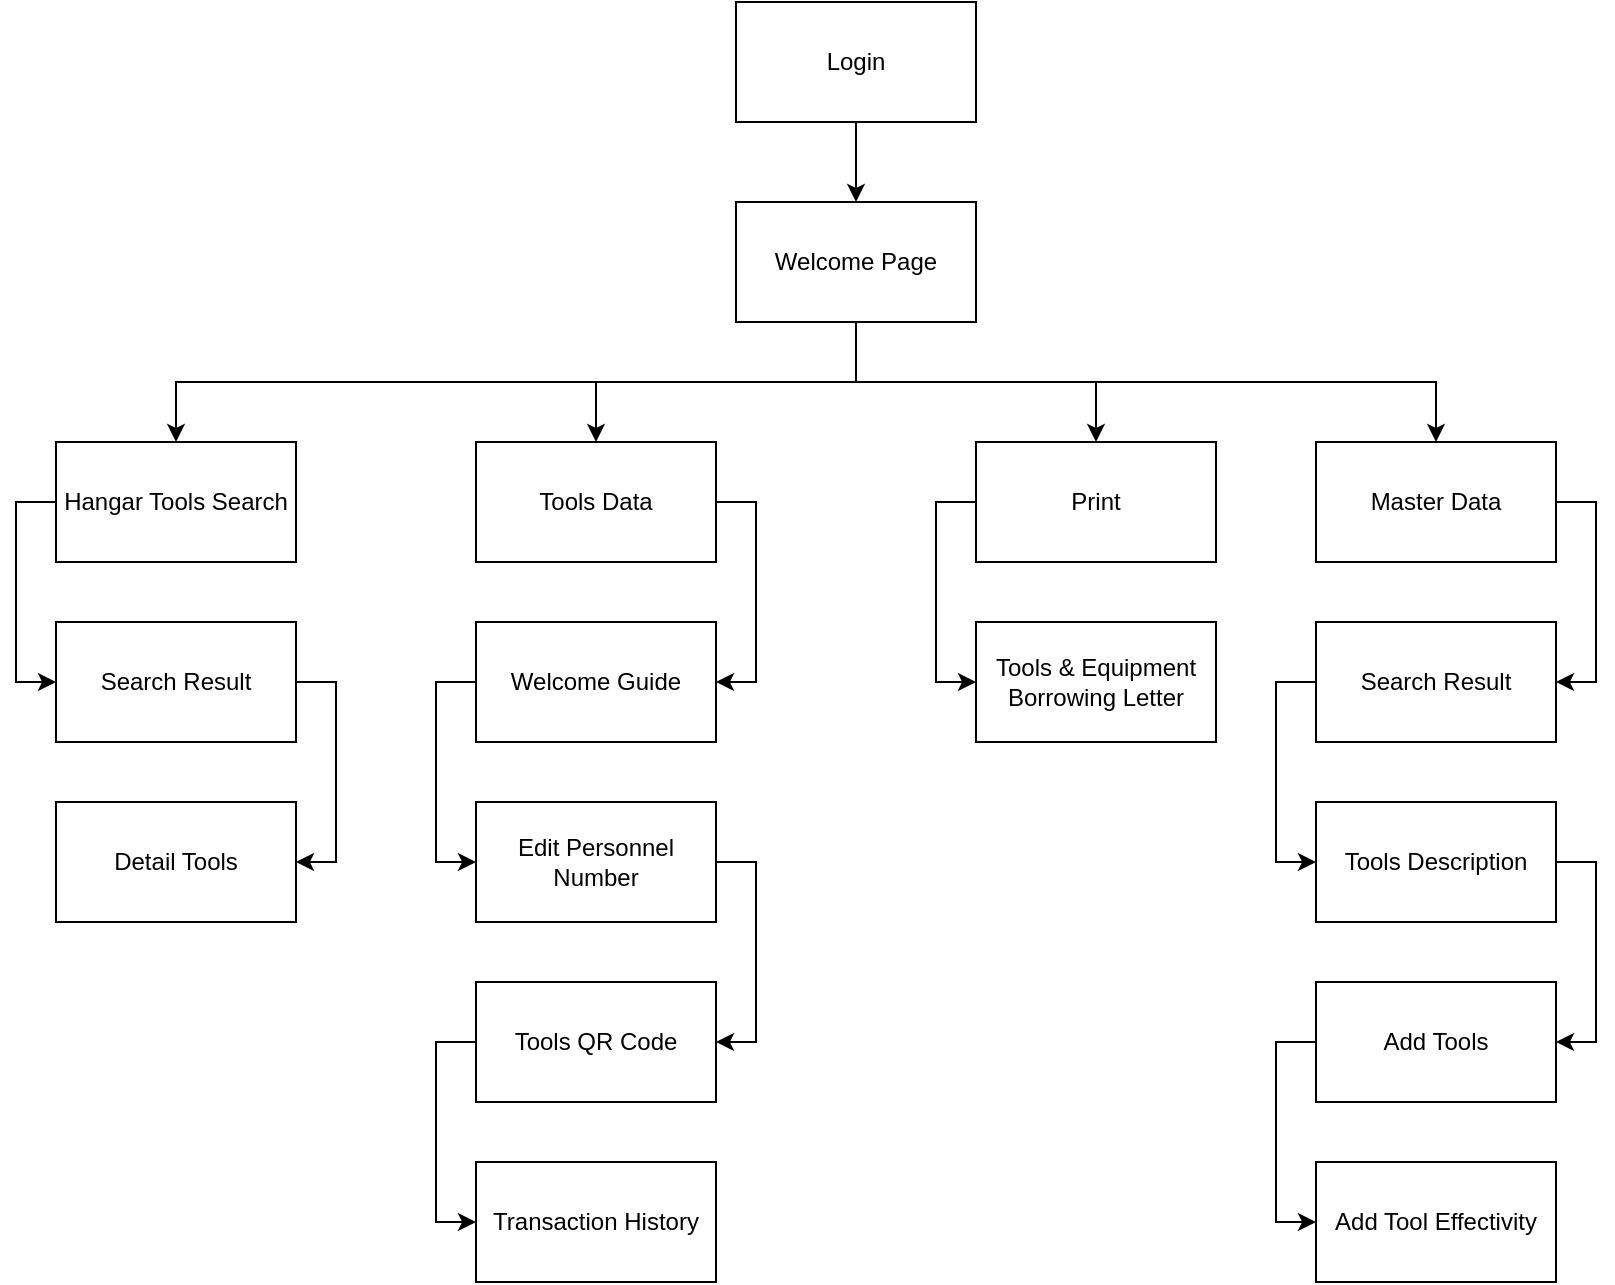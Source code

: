 <mxfile version="22.0.8" type="device">
  <diagram name="Page-1" id="0Fy6ffbwvWfcE-OzpnfV">
    <mxGraphModel dx="2440" dy="982" grid="1" gridSize="10" guides="1" tooltips="1" connect="1" arrows="1" fold="1" page="1" pageScale="1" pageWidth="850" pageHeight="1100" math="0" shadow="0">
      <root>
        <mxCell id="0" />
        <mxCell id="1" parent="0" />
        <mxCell id="9hIp2UkibbLVLMk4ZTwH-8" style="edgeStyle=orthogonalEdgeStyle;rounded=0;orthogonalLoop=1;jettySize=auto;html=1;exitX=0.5;exitY=1;exitDx=0;exitDy=0;entryX=0.5;entryY=0;entryDx=0;entryDy=0;" edge="1" parent="1" source="9hIp2UkibbLVLMk4ZTwH-1" target="9hIp2UkibbLVLMk4ZTwH-2">
          <mxGeometry relative="1" as="geometry" />
        </mxCell>
        <mxCell id="9hIp2UkibbLVLMk4ZTwH-1" value="Login" style="rounded=0;whiteSpace=wrap;html=1;" vertex="1" parent="1">
          <mxGeometry x="350" y="110" width="120" height="60" as="geometry" />
        </mxCell>
        <mxCell id="9hIp2UkibbLVLMk4ZTwH-9" style="edgeStyle=orthogonalEdgeStyle;rounded=0;orthogonalLoop=1;jettySize=auto;html=1;exitX=0.5;exitY=1;exitDx=0;exitDy=0;entryX=0.5;entryY=0;entryDx=0;entryDy=0;" edge="1" parent="1" source="9hIp2UkibbLVLMk4ZTwH-2" target="9hIp2UkibbLVLMk4ZTwH-6">
          <mxGeometry relative="1" as="geometry" />
        </mxCell>
        <mxCell id="9hIp2UkibbLVLMk4ZTwH-10" style="edgeStyle=orthogonalEdgeStyle;rounded=0;orthogonalLoop=1;jettySize=auto;html=1;exitX=0.5;exitY=1;exitDx=0;exitDy=0;entryX=0.5;entryY=0;entryDx=0;entryDy=0;" edge="1" parent="1" source="9hIp2UkibbLVLMk4ZTwH-2" target="9hIp2UkibbLVLMk4ZTwH-7">
          <mxGeometry relative="1" as="geometry" />
        </mxCell>
        <mxCell id="9hIp2UkibbLVLMk4ZTwH-11" style="edgeStyle=orthogonalEdgeStyle;rounded=0;orthogonalLoop=1;jettySize=auto;html=1;exitX=0.5;exitY=1;exitDx=0;exitDy=0;entryX=0.5;entryY=0;entryDx=0;entryDy=0;" edge="1" parent="1" source="9hIp2UkibbLVLMk4ZTwH-2" target="9hIp2UkibbLVLMk4ZTwH-4">
          <mxGeometry relative="1" as="geometry" />
        </mxCell>
        <mxCell id="9hIp2UkibbLVLMk4ZTwH-12" style="edgeStyle=orthogonalEdgeStyle;rounded=0;orthogonalLoop=1;jettySize=auto;html=1;exitX=0.5;exitY=1;exitDx=0;exitDy=0;entryX=0.5;entryY=0;entryDx=0;entryDy=0;" edge="1" parent="1" source="9hIp2UkibbLVLMk4ZTwH-2" target="9hIp2UkibbLVLMk4ZTwH-5">
          <mxGeometry relative="1" as="geometry" />
        </mxCell>
        <mxCell id="9hIp2UkibbLVLMk4ZTwH-2" value="Welcome Page" style="rounded=0;whiteSpace=wrap;html=1;" vertex="1" parent="1">
          <mxGeometry x="350" y="210" width="120" height="60" as="geometry" />
        </mxCell>
        <mxCell id="9hIp2UkibbLVLMk4ZTwH-39" style="edgeStyle=orthogonalEdgeStyle;rounded=0;orthogonalLoop=1;jettySize=auto;html=1;exitX=0;exitY=0.5;exitDx=0;exitDy=0;entryX=0;entryY=0.5;entryDx=0;entryDy=0;" edge="1" parent="1" source="9hIp2UkibbLVLMk4ZTwH-4" target="9hIp2UkibbLVLMk4ZTwH-25">
          <mxGeometry relative="1" as="geometry" />
        </mxCell>
        <mxCell id="9hIp2UkibbLVLMk4ZTwH-4" value="Print" style="rounded=0;whiteSpace=wrap;html=1;" vertex="1" parent="1">
          <mxGeometry x="470" y="330" width="120" height="60" as="geometry" />
        </mxCell>
        <mxCell id="9hIp2UkibbLVLMk4ZTwH-40" style="edgeStyle=orthogonalEdgeStyle;rounded=0;orthogonalLoop=1;jettySize=auto;html=1;exitX=1;exitY=0.5;exitDx=0;exitDy=0;entryX=1;entryY=0.5;entryDx=0;entryDy=0;" edge="1" parent="1" source="9hIp2UkibbLVLMk4ZTwH-5" target="9hIp2UkibbLVLMk4ZTwH-27">
          <mxGeometry relative="1" as="geometry" />
        </mxCell>
        <mxCell id="9hIp2UkibbLVLMk4ZTwH-5" value="Master Data" style="rounded=0;whiteSpace=wrap;html=1;" vertex="1" parent="1">
          <mxGeometry x="640" y="330" width="120" height="60" as="geometry" />
        </mxCell>
        <mxCell id="9hIp2UkibbLVLMk4ZTwH-35" style="edgeStyle=orthogonalEdgeStyle;rounded=0;orthogonalLoop=1;jettySize=auto;html=1;exitX=1;exitY=0.5;exitDx=0;exitDy=0;entryX=1;entryY=0.5;entryDx=0;entryDy=0;" edge="1" parent="1" source="9hIp2UkibbLVLMk4ZTwH-6" target="9hIp2UkibbLVLMk4ZTwH-17">
          <mxGeometry relative="1" as="geometry" />
        </mxCell>
        <mxCell id="9hIp2UkibbLVLMk4ZTwH-6" value="Tools Data" style="rounded=0;whiteSpace=wrap;html=1;" vertex="1" parent="1">
          <mxGeometry x="220" y="330" width="120" height="60" as="geometry" />
        </mxCell>
        <mxCell id="9hIp2UkibbLVLMk4ZTwH-32" style="edgeStyle=orthogonalEdgeStyle;rounded=0;orthogonalLoop=1;jettySize=auto;html=1;exitX=0;exitY=0.5;exitDx=0;exitDy=0;entryX=0;entryY=0.5;entryDx=0;entryDy=0;" edge="1" parent="1" source="9hIp2UkibbLVLMk4ZTwH-7" target="9hIp2UkibbLVLMk4ZTwH-13">
          <mxGeometry relative="1" as="geometry" />
        </mxCell>
        <mxCell id="9hIp2UkibbLVLMk4ZTwH-7" value="Hangar Tools Search" style="rounded=0;whiteSpace=wrap;html=1;" vertex="1" parent="1">
          <mxGeometry x="10" y="330" width="120" height="60" as="geometry" />
        </mxCell>
        <mxCell id="9hIp2UkibbLVLMk4ZTwH-33" style="edgeStyle=orthogonalEdgeStyle;rounded=0;orthogonalLoop=1;jettySize=auto;html=1;exitX=1;exitY=0.5;exitDx=0;exitDy=0;entryX=1;entryY=0.5;entryDx=0;entryDy=0;" edge="1" parent="1" source="9hIp2UkibbLVLMk4ZTwH-13" target="9hIp2UkibbLVLMk4ZTwH-14">
          <mxGeometry relative="1" as="geometry" />
        </mxCell>
        <mxCell id="9hIp2UkibbLVLMk4ZTwH-13" value="Search Result" style="rounded=0;whiteSpace=wrap;html=1;" vertex="1" parent="1">
          <mxGeometry x="10" y="420" width="120" height="60" as="geometry" />
        </mxCell>
        <mxCell id="9hIp2UkibbLVLMk4ZTwH-14" value="Detail Tools" style="rounded=0;whiteSpace=wrap;html=1;" vertex="1" parent="1">
          <mxGeometry x="10" y="510" width="120" height="60" as="geometry" />
        </mxCell>
        <mxCell id="9hIp2UkibbLVLMk4ZTwH-36" style="edgeStyle=orthogonalEdgeStyle;rounded=0;orthogonalLoop=1;jettySize=auto;html=1;exitX=0;exitY=0.5;exitDx=0;exitDy=0;entryX=0;entryY=0.5;entryDx=0;entryDy=0;" edge="1" parent="1" source="9hIp2UkibbLVLMk4ZTwH-17" target="9hIp2UkibbLVLMk4ZTwH-18">
          <mxGeometry relative="1" as="geometry" />
        </mxCell>
        <mxCell id="9hIp2UkibbLVLMk4ZTwH-17" value="Welcome Guide" style="rounded=0;whiteSpace=wrap;html=1;" vertex="1" parent="1">
          <mxGeometry x="220" y="420" width="120" height="60" as="geometry" />
        </mxCell>
        <mxCell id="9hIp2UkibbLVLMk4ZTwH-37" style="edgeStyle=orthogonalEdgeStyle;rounded=0;orthogonalLoop=1;jettySize=auto;html=1;exitX=1;exitY=0.5;exitDx=0;exitDy=0;entryX=1;entryY=0.5;entryDx=0;entryDy=0;" edge="1" parent="1" source="9hIp2UkibbLVLMk4ZTwH-18" target="9hIp2UkibbLVLMk4ZTwH-19">
          <mxGeometry relative="1" as="geometry" />
        </mxCell>
        <mxCell id="9hIp2UkibbLVLMk4ZTwH-18" value="Edit Personnel Number" style="rounded=0;whiteSpace=wrap;html=1;" vertex="1" parent="1">
          <mxGeometry x="220" y="510" width="120" height="60" as="geometry" />
        </mxCell>
        <mxCell id="9hIp2UkibbLVLMk4ZTwH-38" style="edgeStyle=orthogonalEdgeStyle;rounded=0;orthogonalLoop=1;jettySize=auto;html=1;exitX=0;exitY=0.5;exitDx=0;exitDy=0;entryX=0;entryY=0.5;entryDx=0;entryDy=0;" edge="1" parent="1" source="9hIp2UkibbLVLMk4ZTwH-19" target="9hIp2UkibbLVLMk4ZTwH-20">
          <mxGeometry relative="1" as="geometry" />
        </mxCell>
        <mxCell id="9hIp2UkibbLVLMk4ZTwH-19" value="Tools QR Code" style="rounded=0;whiteSpace=wrap;html=1;" vertex="1" parent="1">
          <mxGeometry x="220" y="600" width="120" height="60" as="geometry" />
        </mxCell>
        <mxCell id="9hIp2UkibbLVLMk4ZTwH-20" value="Transaction History" style="rounded=0;whiteSpace=wrap;html=1;" vertex="1" parent="1">
          <mxGeometry x="220" y="690" width="120" height="60" as="geometry" />
        </mxCell>
        <mxCell id="9hIp2UkibbLVLMk4ZTwH-25" value="Tools &amp;amp; Equipment Borrowing Letter" style="rounded=0;whiteSpace=wrap;html=1;" vertex="1" parent="1">
          <mxGeometry x="470" y="420" width="120" height="60" as="geometry" />
        </mxCell>
        <mxCell id="9hIp2UkibbLVLMk4ZTwH-41" style="edgeStyle=orthogonalEdgeStyle;rounded=0;orthogonalLoop=1;jettySize=auto;html=1;exitX=0;exitY=0.5;exitDx=0;exitDy=0;entryX=0;entryY=0.5;entryDx=0;entryDy=0;" edge="1" parent="1" source="9hIp2UkibbLVLMk4ZTwH-27" target="9hIp2UkibbLVLMk4ZTwH-28">
          <mxGeometry relative="1" as="geometry" />
        </mxCell>
        <mxCell id="9hIp2UkibbLVLMk4ZTwH-27" value="Search Result" style="rounded=0;whiteSpace=wrap;html=1;" vertex="1" parent="1">
          <mxGeometry x="640" y="420" width="120" height="60" as="geometry" />
        </mxCell>
        <mxCell id="9hIp2UkibbLVLMk4ZTwH-42" style="edgeStyle=orthogonalEdgeStyle;rounded=0;orthogonalLoop=1;jettySize=auto;html=1;exitX=1;exitY=0.5;exitDx=0;exitDy=0;entryX=1;entryY=0.5;entryDx=0;entryDy=0;" edge="1" parent="1" source="9hIp2UkibbLVLMk4ZTwH-28" target="9hIp2UkibbLVLMk4ZTwH-29">
          <mxGeometry relative="1" as="geometry" />
        </mxCell>
        <mxCell id="9hIp2UkibbLVLMk4ZTwH-28" value="Tools Description" style="rounded=0;whiteSpace=wrap;html=1;" vertex="1" parent="1">
          <mxGeometry x="640" y="510" width="120" height="60" as="geometry" />
        </mxCell>
        <mxCell id="9hIp2UkibbLVLMk4ZTwH-43" style="edgeStyle=orthogonalEdgeStyle;rounded=0;orthogonalLoop=1;jettySize=auto;html=1;exitX=0;exitY=0.5;exitDx=0;exitDy=0;entryX=0;entryY=0.5;entryDx=0;entryDy=0;" edge="1" parent="1" source="9hIp2UkibbLVLMk4ZTwH-29" target="9hIp2UkibbLVLMk4ZTwH-30">
          <mxGeometry relative="1" as="geometry" />
        </mxCell>
        <mxCell id="9hIp2UkibbLVLMk4ZTwH-29" value="Add Tools" style="rounded=0;whiteSpace=wrap;html=1;" vertex="1" parent="1">
          <mxGeometry x="640" y="600" width="120" height="60" as="geometry" />
        </mxCell>
        <mxCell id="9hIp2UkibbLVLMk4ZTwH-30" value="Add Tool Effectivity" style="rounded=0;whiteSpace=wrap;html=1;" vertex="1" parent="1">
          <mxGeometry x="640" y="690" width="120" height="60" as="geometry" />
        </mxCell>
      </root>
    </mxGraphModel>
  </diagram>
</mxfile>
